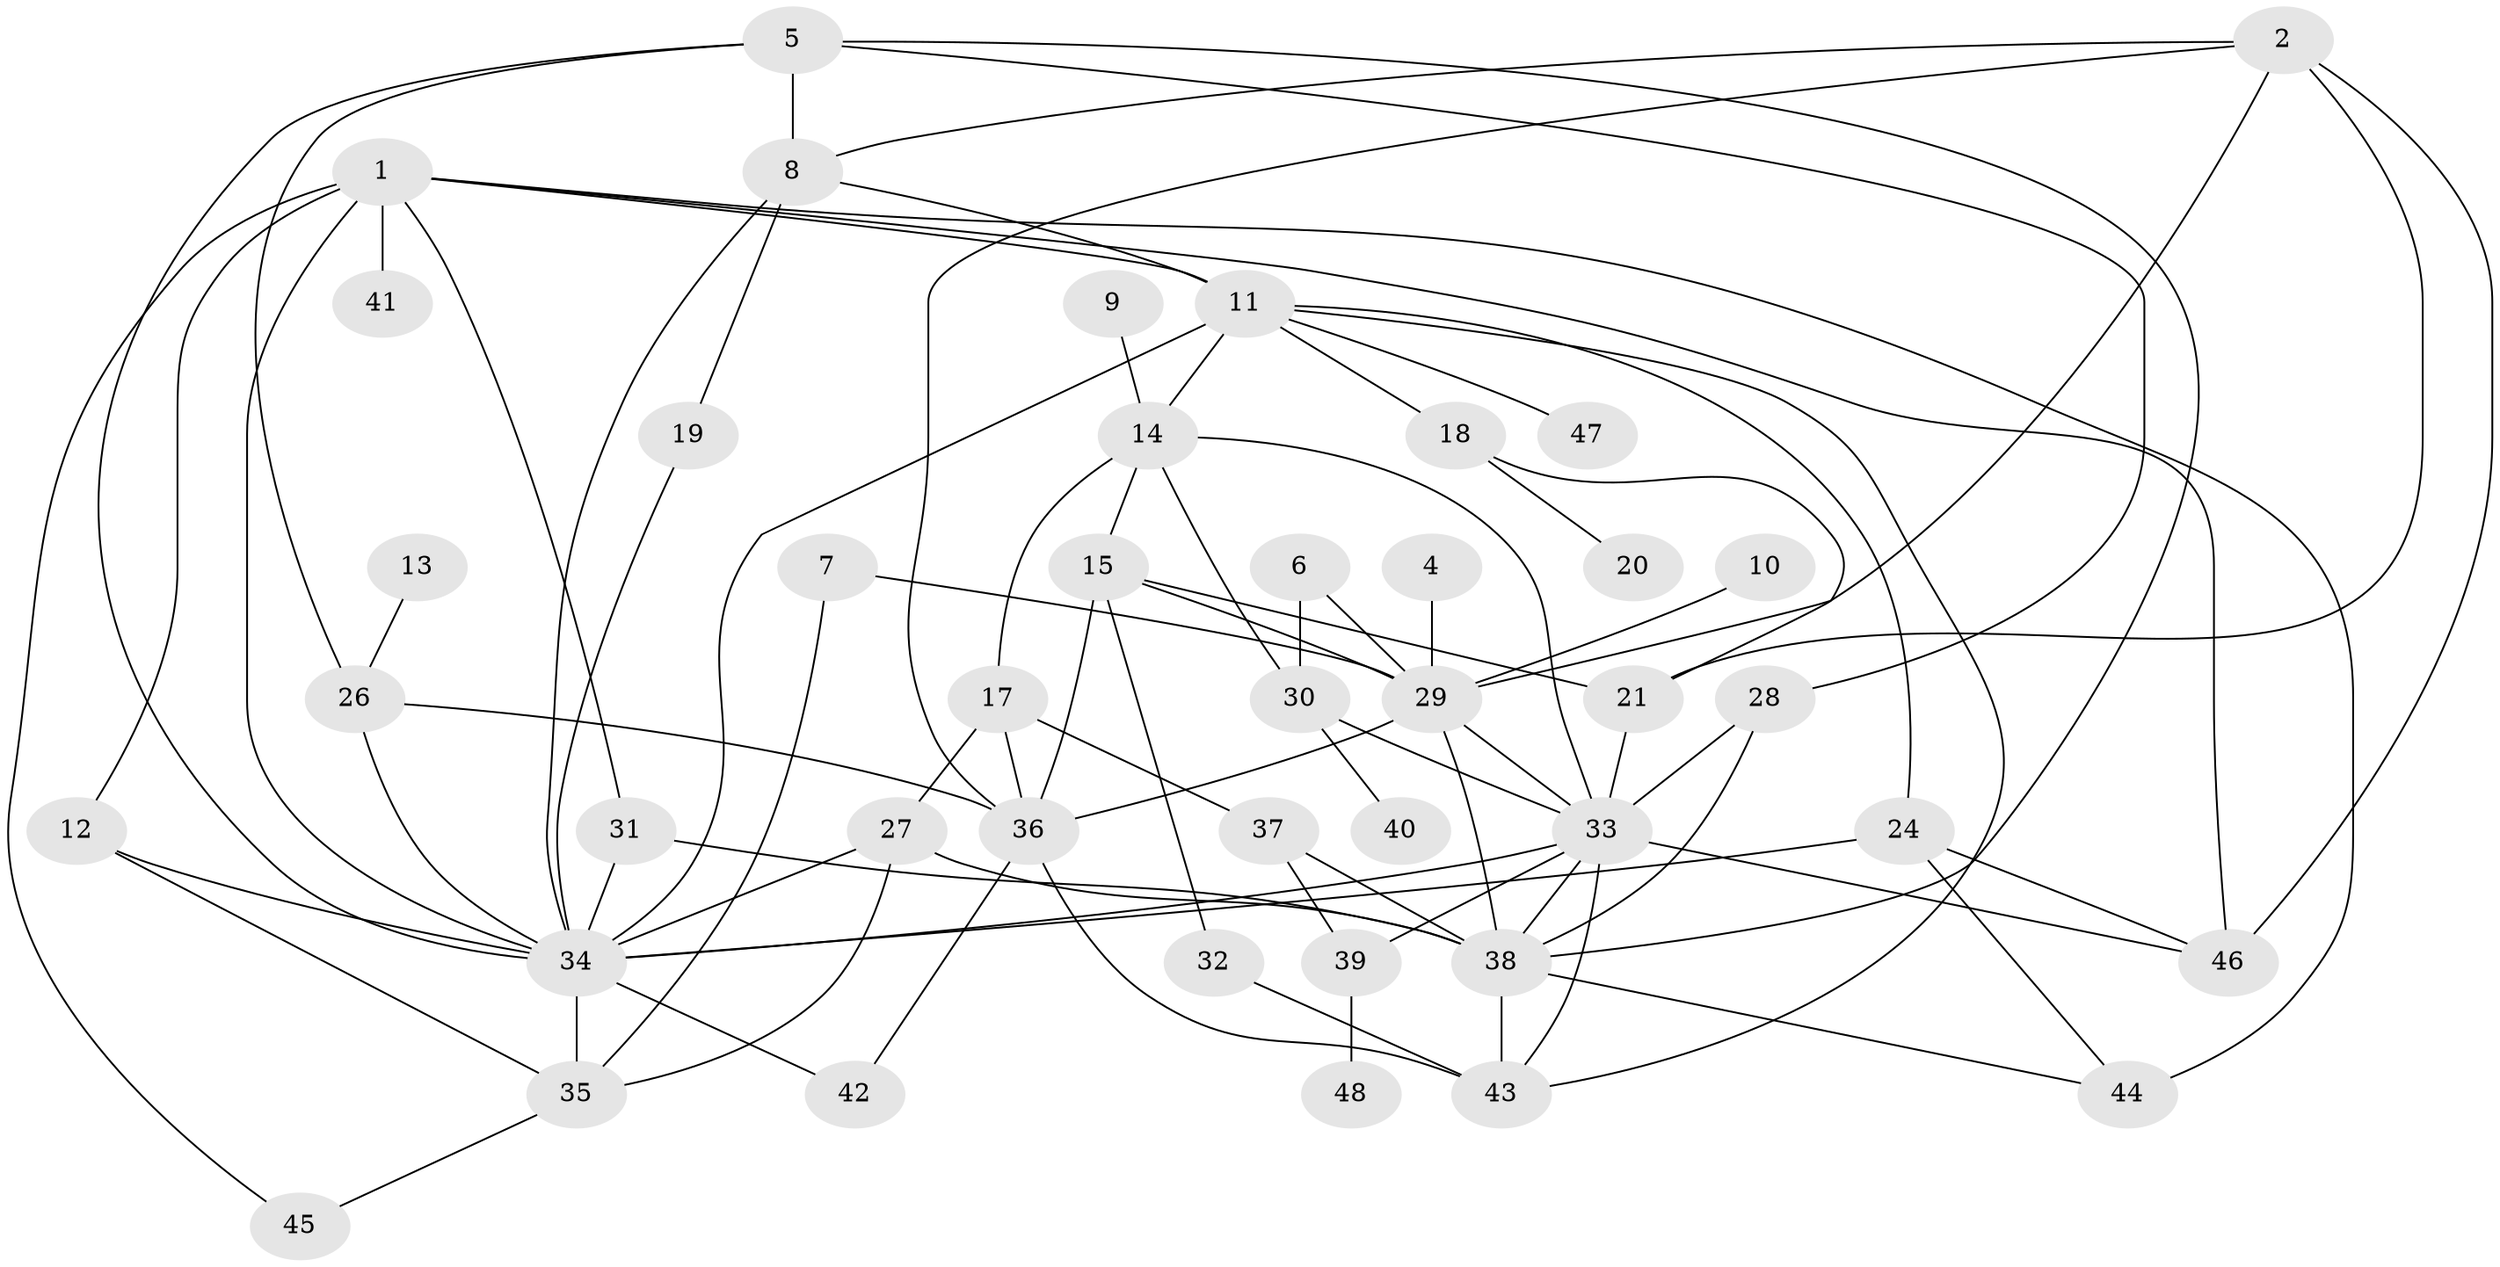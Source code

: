 // original degree distribution, {5: 0.052083333333333336, 4: 0.16666666666666666, 3: 0.23958333333333334, 1: 0.17708333333333334, 6: 0.03125, 2: 0.22916666666666666, 8: 0.020833333333333332, 0: 0.052083333333333336, 7: 0.020833333333333332, 9: 0.010416666666666666}
// Generated by graph-tools (version 1.1) at 2025/25/03/09/25 03:25:18]
// undirected, 43 vertices, 85 edges
graph export_dot {
graph [start="1"]
  node [color=gray90,style=filled];
  1;
  2;
  4;
  5;
  6;
  7;
  8;
  9;
  10;
  11;
  12;
  13;
  14;
  15;
  17;
  18;
  19;
  20;
  21;
  24;
  26;
  27;
  28;
  29;
  30;
  31;
  32;
  33;
  34;
  35;
  36;
  37;
  38;
  39;
  40;
  41;
  42;
  43;
  44;
  45;
  46;
  47;
  48;
  1 -- 11 [weight=1.0];
  1 -- 12 [weight=1.0];
  1 -- 31 [weight=1.0];
  1 -- 34 [weight=2.0];
  1 -- 41 [weight=1.0];
  1 -- 44 [weight=1.0];
  1 -- 45 [weight=1.0];
  1 -- 46 [weight=1.0];
  2 -- 8 [weight=1.0];
  2 -- 21 [weight=1.0];
  2 -- 29 [weight=1.0];
  2 -- 36 [weight=1.0];
  2 -- 46 [weight=1.0];
  4 -- 29 [weight=1.0];
  5 -- 8 [weight=1.0];
  5 -- 26 [weight=1.0];
  5 -- 28 [weight=1.0];
  5 -- 34 [weight=1.0];
  5 -- 38 [weight=1.0];
  6 -- 29 [weight=1.0];
  6 -- 30 [weight=2.0];
  7 -- 29 [weight=1.0];
  7 -- 35 [weight=1.0];
  8 -- 11 [weight=1.0];
  8 -- 19 [weight=1.0];
  8 -- 34 [weight=1.0];
  9 -- 14 [weight=1.0];
  10 -- 29 [weight=1.0];
  11 -- 14 [weight=1.0];
  11 -- 18 [weight=1.0];
  11 -- 24 [weight=1.0];
  11 -- 34 [weight=2.0];
  11 -- 43 [weight=1.0];
  11 -- 47 [weight=1.0];
  12 -- 34 [weight=1.0];
  12 -- 35 [weight=1.0];
  13 -- 26 [weight=1.0];
  14 -- 15 [weight=1.0];
  14 -- 17 [weight=1.0];
  14 -- 30 [weight=1.0];
  14 -- 33 [weight=1.0];
  15 -- 21 [weight=1.0];
  15 -- 29 [weight=1.0];
  15 -- 32 [weight=1.0];
  15 -- 36 [weight=1.0];
  17 -- 27 [weight=1.0];
  17 -- 36 [weight=1.0];
  17 -- 37 [weight=1.0];
  18 -- 20 [weight=1.0];
  18 -- 21 [weight=1.0];
  19 -- 34 [weight=1.0];
  21 -- 33 [weight=1.0];
  24 -- 34 [weight=1.0];
  24 -- 44 [weight=1.0];
  24 -- 46 [weight=1.0];
  26 -- 34 [weight=1.0];
  26 -- 36 [weight=1.0];
  27 -- 34 [weight=1.0];
  27 -- 35 [weight=1.0];
  27 -- 38 [weight=1.0];
  28 -- 33 [weight=1.0];
  28 -- 38 [weight=1.0];
  29 -- 33 [weight=1.0];
  29 -- 36 [weight=1.0];
  29 -- 38 [weight=1.0];
  30 -- 33 [weight=1.0];
  30 -- 40 [weight=1.0];
  31 -- 34 [weight=1.0];
  31 -- 38 [weight=1.0];
  32 -- 43 [weight=1.0];
  33 -- 34 [weight=1.0];
  33 -- 38 [weight=1.0];
  33 -- 39 [weight=1.0];
  33 -- 43 [weight=2.0];
  33 -- 46 [weight=1.0];
  34 -- 35 [weight=1.0];
  34 -- 42 [weight=1.0];
  35 -- 45 [weight=1.0];
  36 -- 42 [weight=1.0];
  36 -- 43 [weight=1.0];
  37 -- 38 [weight=1.0];
  37 -- 39 [weight=1.0];
  38 -- 43 [weight=2.0];
  38 -- 44 [weight=1.0];
  39 -- 48 [weight=1.0];
}
